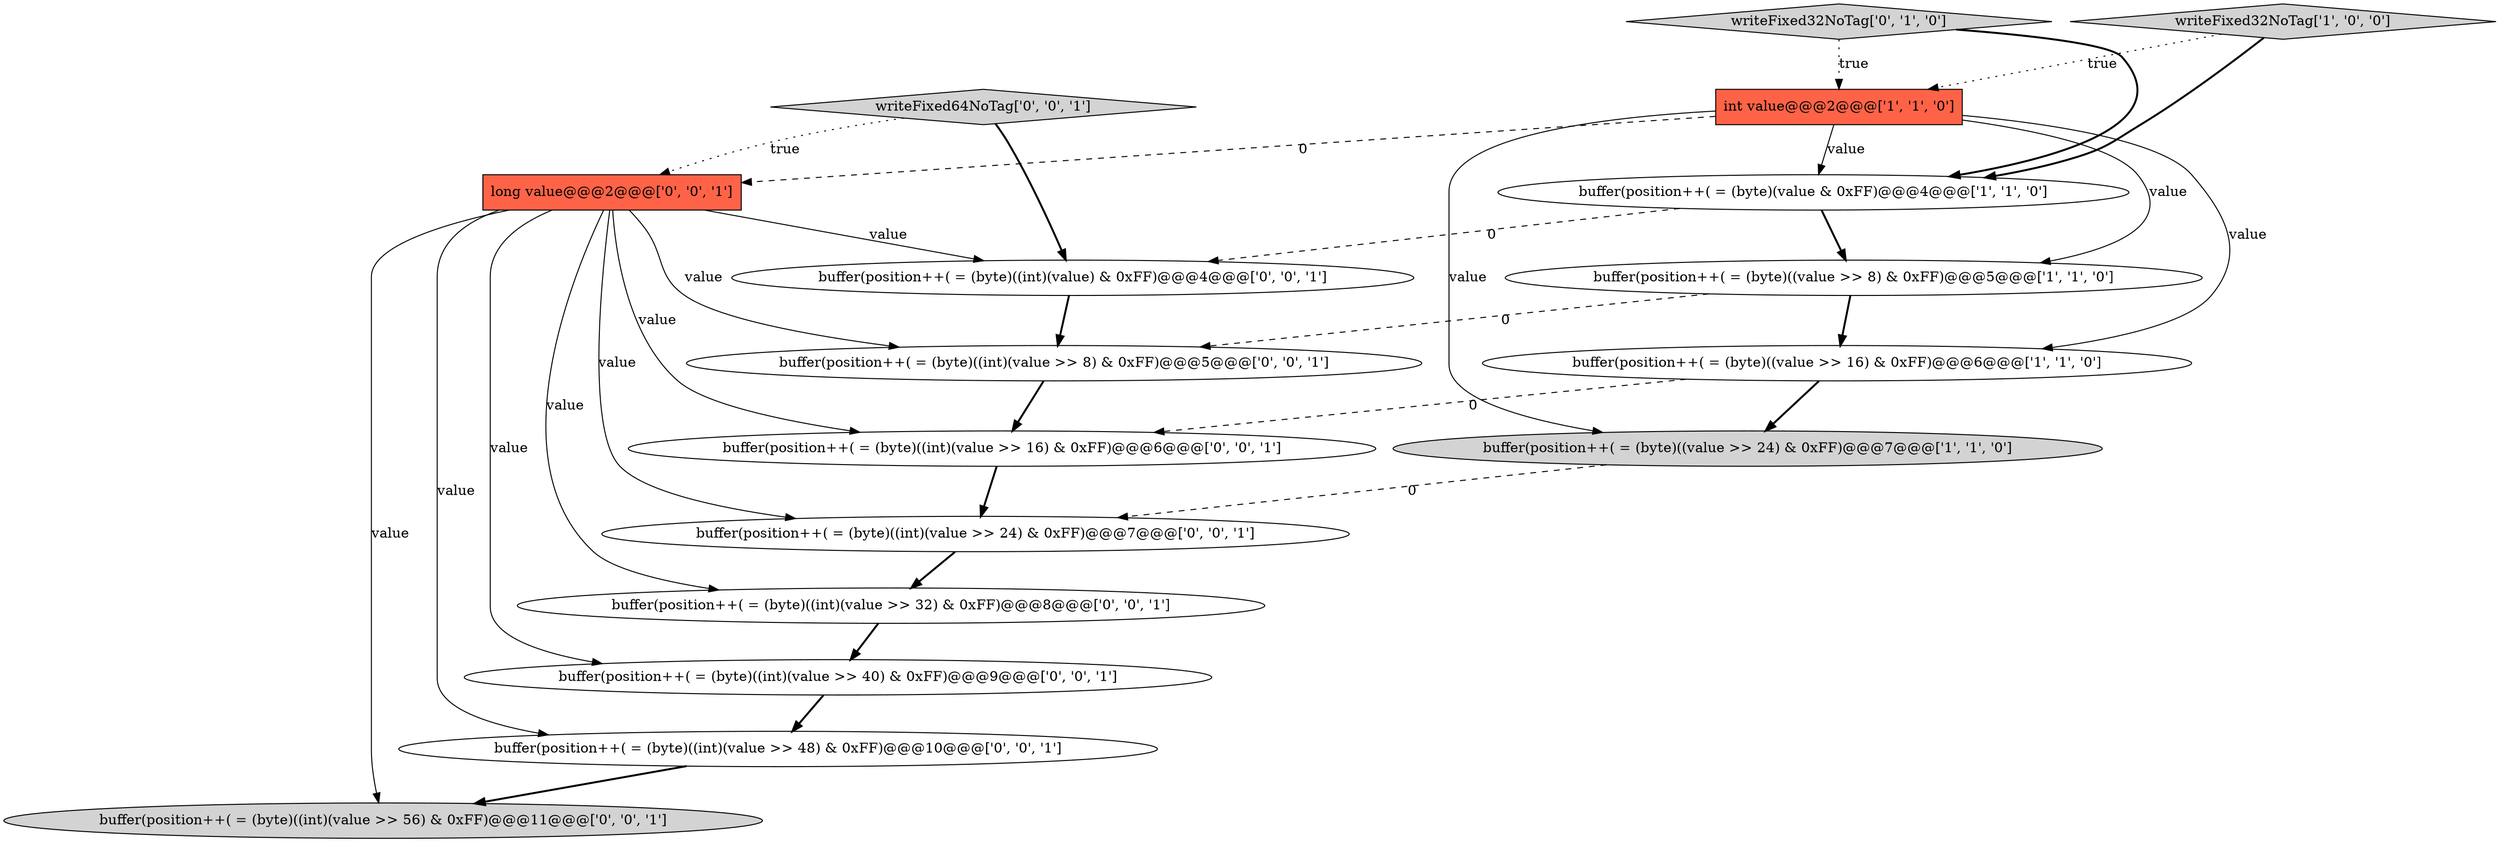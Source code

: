 digraph {
15 [style = filled, label = "buffer(position++( = (byte)((int)(value >> 56) & 0xFF)@@@11@@@['0', '0', '1']", fillcolor = lightgray, shape = ellipse image = "AAA0AAABBB3BBB"];
10 [style = filled, label = "buffer(position++( = (byte)((int)(value >> 40) & 0xFF)@@@9@@@['0', '0', '1']", fillcolor = white, shape = ellipse image = "AAA0AAABBB3BBB"];
11 [style = filled, label = "buffer(position++( = (byte)((int)(value >> 24) & 0xFF)@@@7@@@['0', '0', '1']", fillcolor = white, shape = ellipse image = "AAA0AAABBB3BBB"];
4 [style = filled, label = "int value@@@2@@@['1', '1', '0']", fillcolor = tomato, shape = box image = "AAA0AAABBB1BBB"];
3 [style = filled, label = "buffer(position++( = (byte)((value >> 16) & 0xFF)@@@6@@@['1', '1', '0']", fillcolor = white, shape = ellipse image = "AAA0AAABBB1BBB"];
6 [style = filled, label = "writeFixed32NoTag['0', '1', '0']", fillcolor = lightgray, shape = diamond image = "AAA0AAABBB2BBB"];
8 [style = filled, label = "buffer(position++( = (byte)((int)(value >> 32) & 0xFF)@@@8@@@['0', '0', '1']", fillcolor = white, shape = ellipse image = "AAA0AAABBB3BBB"];
0 [style = filled, label = "buffer(position++( = (byte)(value & 0xFF)@@@4@@@['1', '1', '0']", fillcolor = white, shape = ellipse image = "AAA0AAABBB1BBB"];
13 [style = filled, label = "buffer(position++( = (byte)((int)(value >> 8) & 0xFF)@@@5@@@['0', '0', '1']", fillcolor = white, shape = ellipse image = "AAA0AAABBB3BBB"];
2 [style = filled, label = "writeFixed32NoTag['1', '0', '0']", fillcolor = lightgray, shape = diamond image = "AAA0AAABBB1BBB"];
14 [style = filled, label = "buffer(position++( = (byte)((int)(value >> 48) & 0xFF)@@@10@@@['0', '0', '1']", fillcolor = white, shape = ellipse image = "AAA0AAABBB3BBB"];
1 [style = filled, label = "buffer(position++( = (byte)((value >> 8) & 0xFF)@@@5@@@['1', '1', '0']", fillcolor = white, shape = ellipse image = "AAA0AAABBB1BBB"];
16 [style = filled, label = "writeFixed64NoTag['0', '0', '1']", fillcolor = lightgray, shape = diamond image = "AAA0AAABBB3BBB"];
7 [style = filled, label = "long value@@@2@@@['0', '0', '1']", fillcolor = tomato, shape = box image = "AAA0AAABBB3BBB"];
9 [style = filled, label = "buffer(position++( = (byte)((int)(value >> 16) & 0xFF)@@@6@@@['0', '0', '1']", fillcolor = white, shape = ellipse image = "AAA0AAABBB3BBB"];
5 [style = filled, label = "buffer(position++( = (byte)((value >> 24) & 0xFF)@@@7@@@['1', '1', '0']", fillcolor = lightgray, shape = ellipse image = "AAA0AAABBB1BBB"];
12 [style = filled, label = "buffer(position++( = (byte)((int)(value) & 0xFF)@@@4@@@['0', '0', '1']", fillcolor = white, shape = ellipse image = "AAA0AAABBB3BBB"];
7->8 [style = solid, label="value"];
8->10 [style = bold, label=""];
7->10 [style = solid, label="value"];
7->12 [style = solid, label="value"];
9->11 [style = bold, label=""];
10->14 [style = bold, label=""];
4->5 [style = solid, label="value"];
1->3 [style = bold, label=""];
7->11 [style = solid, label="value"];
7->9 [style = solid, label="value"];
7->14 [style = solid, label="value"];
6->0 [style = bold, label=""];
0->12 [style = dashed, label="0"];
1->13 [style = dashed, label="0"];
16->7 [style = dotted, label="true"];
12->13 [style = bold, label=""];
3->5 [style = bold, label=""];
2->0 [style = bold, label=""];
7->13 [style = solid, label="value"];
6->4 [style = dotted, label="true"];
5->11 [style = dashed, label="0"];
3->9 [style = dashed, label="0"];
4->7 [style = dashed, label="0"];
0->1 [style = bold, label=""];
2->4 [style = dotted, label="true"];
11->8 [style = bold, label=""];
4->0 [style = solid, label="value"];
14->15 [style = bold, label=""];
13->9 [style = bold, label=""];
4->1 [style = solid, label="value"];
16->12 [style = bold, label=""];
4->3 [style = solid, label="value"];
7->15 [style = solid, label="value"];
}

